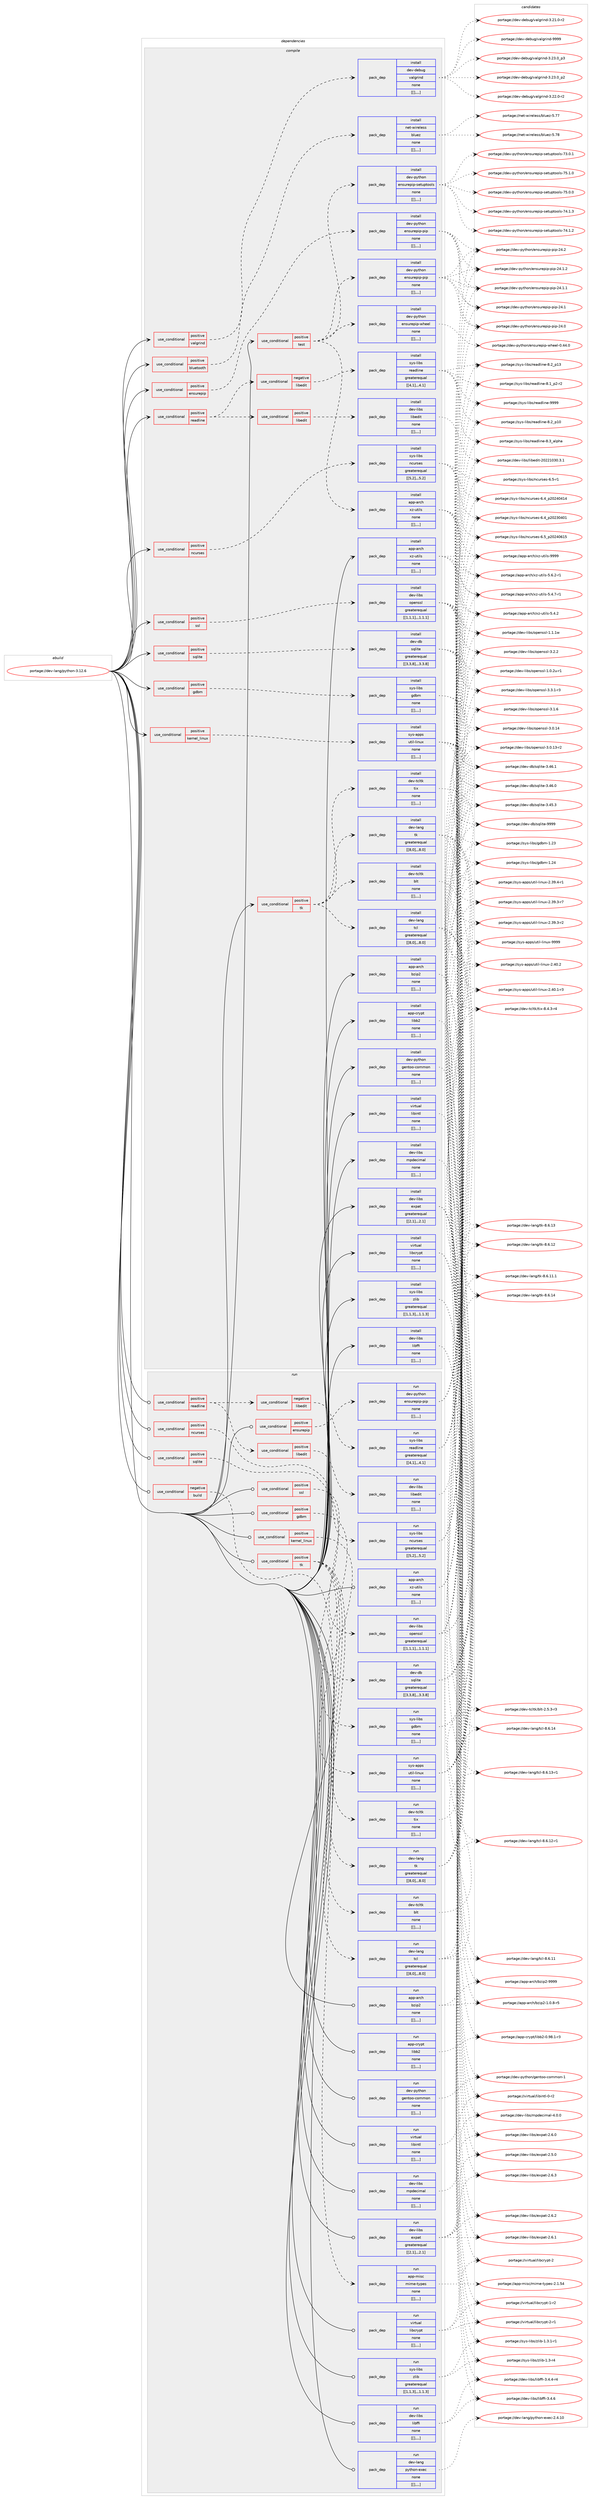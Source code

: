 digraph prolog {

# *************
# Graph options
# *************

newrank=true;
concentrate=true;
compound=true;
graph [rankdir=LR,fontname=Helvetica,fontsize=10,ranksep=1.5];#, ranksep=2.5, nodesep=0.2];
edge  [arrowhead=vee];
node  [fontname=Helvetica,fontsize=10];

# **********
# The ebuild
# **********

subgraph cluster_leftcol {
color=gray;
label=<<i>ebuild</i>>;
id [label="portage://dev-lang/python-3.12.6", color=red, width=4, href="../dev-lang/python-3.12.6.svg"];
}

# ****************
# The dependencies
# ****************

subgraph cluster_midcol {
color=gray;
label=<<i>dependencies</i>>;
subgraph cluster_compile {
fillcolor="#eeeeee";
style=filled;
label=<<i>compile</i>>;
subgraph cond24118 {
dependency101796 [label=<<TABLE BORDER="0" CELLBORDER="1" CELLSPACING="0" CELLPADDING="4"><TR><TD ROWSPAN="3" CELLPADDING="10">use_conditional</TD></TR><TR><TD>positive</TD></TR><TR><TD>bluetooth</TD></TR></TABLE>>, shape=none, color=red];
subgraph pack76599 {
dependency101797 [label=<<TABLE BORDER="0" CELLBORDER="1" CELLSPACING="0" CELLPADDING="4" WIDTH="220"><TR><TD ROWSPAN="6" CELLPADDING="30">pack_dep</TD></TR><TR><TD WIDTH="110">install</TD></TR><TR><TD>net-wireless</TD></TR><TR><TD>bluez</TD></TR><TR><TD>none</TD></TR><TR><TD>[[],,,,]</TD></TR></TABLE>>, shape=none, color=blue];
}
dependency101796:e -> dependency101797:w [weight=20,style="dashed",arrowhead="vee"];
}
id:e -> dependency101796:w [weight=20,style="solid",arrowhead="vee"];
subgraph cond24119 {
dependency101798 [label=<<TABLE BORDER="0" CELLBORDER="1" CELLSPACING="0" CELLPADDING="4"><TR><TD ROWSPAN="3" CELLPADDING="10">use_conditional</TD></TR><TR><TD>positive</TD></TR><TR><TD>ensurepip</TD></TR></TABLE>>, shape=none, color=red];
subgraph pack76600 {
dependency101799 [label=<<TABLE BORDER="0" CELLBORDER="1" CELLSPACING="0" CELLPADDING="4" WIDTH="220"><TR><TD ROWSPAN="6" CELLPADDING="30">pack_dep</TD></TR><TR><TD WIDTH="110">install</TD></TR><TR><TD>dev-python</TD></TR><TR><TD>ensurepip-pip</TD></TR><TR><TD>none</TD></TR><TR><TD>[[],,,,]</TD></TR></TABLE>>, shape=none, color=blue];
}
dependency101798:e -> dependency101799:w [weight=20,style="dashed",arrowhead="vee"];
}
id:e -> dependency101798:w [weight=20,style="solid",arrowhead="vee"];
subgraph cond24120 {
dependency101800 [label=<<TABLE BORDER="0" CELLBORDER="1" CELLSPACING="0" CELLPADDING="4"><TR><TD ROWSPAN="3" CELLPADDING="10">use_conditional</TD></TR><TR><TD>positive</TD></TR><TR><TD>gdbm</TD></TR></TABLE>>, shape=none, color=red];
subgraph pack76601 {
dependency101801 [label=<<TABLE BORDER="0" CELLBORDER="1" CELLSPACING="0" CELLPADDING="4" WIDTH="220"><TR><TD ROWSPAN="6" CELLPADDING="30">pack_dep</TD></TR><TR><TD WIDTH="110">install</TD></TR><TR><TD>sys-libs</TD></TR><TR><TD>gdbm</TD></TR><TR><TD>none</TD></TR><TR><TD>[[],,,,]</TD></TR></TABLE>>, shape=none, color=blue];
}
dependency101800:e -> dependency101801:w [weight=20,style="dashed",arrowhead="vee"];
}
id:e -> dependency101800:w [weight=20,style="solid",arrowhead="vee"];
subgraph cond24121 {
dependency101802 [label=<<TABLE BORDER="0" CELLBORDER="1" CELLSPACING="0" CELLPADDING="4"><TR><TD ROWSPAN="3" CELLPADDING="10">use_conditional</TD></TR><TR><TD>positive</TD></TR><TR><TD>kernel_linux</TD></TR></TABLE>>, shape=none, color=red];
subgraph pack76602 {
dependency101803 [label=<<TABLE BORDER="0" CELLBORDER="1" CELLSPACING="0" CELLPADDING="4" WIDTH="220"><TR><TD ROWSPAN="6" CELLPADDING="30">pack_dep</TD></TR><TR><TD WIDTH="110">install</TD></TR><TR><TD>sys-apps</TD></TR><TR><TD>util-linux</TD></TR><TR><TD>none</TD></TR><TR><TD>[[],,,,]</TD></TR></TABLE>>, shape=none, color=blue];
}
dependency101802:e -> dependency101803:w [weight=20,style="dashed",arrowhead="vee"];
}
id:e -> dependency101802:w [weight=20,style="solid",arrowhead="vee"];
subgraph cond24122 {
dependency101804 [label=<<TABLE BORDER="0" CELLBORDER="1" CELLSPACING="0" CELLPADDING="4"><TR><TD ROWSPAN="3" CELLPADDING="10">use_conditional</TD></TR><TR><TD>positive</TD></TR><TR><TD>ncurses</TD></TR></TABLE>>, shape=none, color=red];
subgraph pack76603 {
dependency101805 [label=<<TABLE BORDER="0" CELLBORDER="1" CELLSPACING="0" CELLPADDING="4" WIDTH="220"><TR><TD ROWSPAN="6" CELLPADDING="30">pack_dep</TD></TR><TR><TD WIDTH="110">install</TD></TR><TR><TD>sys-libs</TD></TR><TR><TD>ncurses</TD></TR><TR><TD>greaterequal</TD></TR><TR><TD>[[5,2],,,5.2]</TD></TR></TABLE>>, shape=none, color=blue];
}
dependency101804:e -> dependency101805:w [weight=20,style="dashed",arrowhead="vee"];
}
id:e -> dependency101804:w [weight=20,style="solid",arrowhead="vee"];
subgraph cond24123 {
dependency101806 [label=<<TABLE BORDER="0" CELLBORDER="1" CELLSPACING="0" CELLPADDING="4"><TR><TD ROWSPAN="3" CELLPADDING="10">use_conditional</TD></TR><TR><TD>positive</TD></TR><TR><TD>readline</TD></TR></TABLE>>, shape=none, color=red];
subgraph cond24124 {
dependency101807 [label=<<TABLE BORDER="0" CELLBORDER="1" CELLSPACING="0" CELLPADDING="4"><TR><TD ROWSPAN="3" CELLPADDING="10">use_conditional</TD></TR><TR><TD>negative</TD></TR><TR><TD>libedit</TD></TR></TABLE>>, shape=none, color=red];
subgraph pack76604 {
dependency101808 [label=<<TABLE BORDER="0" CELLBORDER="1" CELLSPACING="0" CELLPADDING="4" WIDTH="220"><TR><TD ROWSPAN="6" CELLPADDING="30">pack_dep</TD></TR><TR><TD WIDTH="110">install</TD></TR><TR><TD>sys-libs</TD></TR><TR><TD>readline</TD></TR><TR><TD>greaterequal</TD></TR><TR><TD>[[4,1],,,4.1]</TD></TR></TABLE>>, shape=none, color=blue];
}
dependency101807:e -> dependency101808:w [weight=20,style="dashed",arrowhead="vee"];
}
dependency101806:e -> dependency101807:w [weight=20,style="dashed",arrowhead="vee"];
subgraph cond24125 {
dependency101809 [label=<<TABLE BORDER="0" CELLBORDER="1" CELLSPACING="0" CELLPADDING="4"><TR><TD ROWSPAN="3" CELLPADDING="10">use_conditional</TD></TR><TR><TD>positive</TD></TR><TR><TD>libedit</TD></TR></TABLE>>, shape=none, color=red];
subgraph pack76605 {
dependency101810 [label=<<TABLE BORDER="0" CELLBORDER="1" CELLSPACING="0" CELLPADDING="4" WIDTH="220"><TR><TD ROWSPAN="6" CELLPADDING="30">pack_dep</TD></TR><TR><TD WIDTH="110">install</TD></TR><TR><TD>dev-libs</TD></TR><TR><TD>libedit</TD></TR><TR><TD>none</TD></TR><TR><TD>[[],,,,]</TD></TR></TABLE>>, shape=none, color=blue];
}
dependency101809:e -> dependency101810:w [weight=20,style="dashed",arrowhead="vee"];
}
dependency101806:e -> dependency101809:w [weight=20,style="dashed",arrowhead="vee"];
}
id:e -> dependency101806:w [weight=20,style="solid",arrowhead="vee"];
subgraph cond24126 {
dependency101811 [label=<<TABLE BORDER="0" CELLBORDER="1" CELLSPACING="0" CELLPADDING="4"><TR><TD ROWSPAN="3" CELLPADDING="10">use_conditional</TD></TR><TR><TD>positive</TD></TR><TR><TD>sqlite</TD></TR></TABLE>>, shape=none, color=red];
subgraph pack76606 {
dependency101812 [label=<<TABLE BORDER="0" CELLBORDER="1" CELLSPACING="0" CELLPADDING="4" WIDTH="220"><TR><TD ROWSPAN="6" CELLPADDING="30">pack_dep</TD></TR><TR><TD WIDTH="110">install</TD></TR><TR><TD>dev-db</TD></TR><TR><TD>sqlite</TD></TR><TR><TD>greaterequal</TD></TR><TR><TD>[[3,3,8],,,3.3.8]</TD></TR></TABLE>>, shape=none, color=blue];
}
dependency101811:e -> dependency101812:w [weight=20,style="dashed",arrowhead="vee"];
}
id:e -> dependency101811:w [weight=20,style="solid",arrowhead="vee"];
subgraph cond24127 {
dependency101813 [label=<<TABLE BORDER="0" CELLBORDER="1" CELLSPACING="0" CELLPADDING="4"><TR><TD ROWSPAN="3" CELLPADDING="10">use_conditional</TD></TR><TR><TD>positive</TD></TR><TR><TD>ssl</TD></TR></TABLE>>, shape=none, color=red];
subgraph pack76607 {
dependency101814 [label=<<TABLE BORDER="0" CELLBORDER="1" CELLSPACING="0" CELLPADDING="4" WIDTH="220"><TR><TD ROWSPAN="6" CELLPADDING="30">pack_dep</TD></TR><TR><TD WIDTH="110">install</TD></TR><TR><TD>dev-libs</TD></TR><TR><TD>openssl</TD></TR><TR><TD>greaterequal</TD></TR><TR><TD>[[1,1,1],,,1.1.1]</TD></TR></TABLE>>, shape=none, color=blue];
}
dependency101813:e -> dependency101814:w [weight=20,style="dashed",arrowhead="vee"];
}
id:e -> dependency101813:w [weight=20,style="solid",arrowhead="vee"];
subgraph cond24128 {
dependency101815 [label=<<TABLE BORDER="0" CELLBORDER="1" CELLSPACING="0" CELLPADDING="4"><TR><TD ROWSPAN="3" CELLPADDING="10">use_conditional</TD></TR><TR><TD>positive</TD></TR><TR><TD>test</TD></TR></TABLE>>, shape=none, color=red];
subgraph pack76608 {
dependency101816 [label=<<TABLE BORDER="0" CELLBORDER="1" CELLSPACING="0" CELLPADDING="4" WIDTH="220"><TR><TD ROWSPAN="6" CELLPADDING="30">pack_dep</TD></TR><TR><TD WIDTH="110">install</TD></TR><TR><TD>app-arch</TD></TR><TR><TD>xz-utils</TD></TR><TR><TD>none</TD></TR><TR><TD>[[],,,,]</TD></TR></TABLE>>, shape=none, color=blue];
}
dependency101815:e -> dependency101816:w [weight=20,style="dashed",arrowhead="vee"];
subgraph pack76609 {
dependency101817 [label=<<TABLE BORDER="0" CELLBORDER="1" CELLSPACING="0" CELLPADDING="4" WIDTH="220"><TR><TD ROWSPAN="6" CELLPADDING="30">pack_dep</TD></TR><TR><TD WIDTH="110">install</TD></TR><TR><TD>dev-python</TD></TR><TR><TD>ensurepip-pip</TD></TR><TR><TD>none</TD></TR><TR><TD>[[],,,,]</TD></TR></TABLE>>, shape=none, color=blue];
}
dependency101815:e -> dependency101817:w [weight=20,style="dashed",arrowhead="vee"];
subgraph pack76610 {
dependency101818 [label=<<TABLE BORDER="0" CELLBORDER="1" CELLSPACING="0" CELLPADDING="4" WIDTH="220"><TR><TD ROWSPAN="6" CELLPADDING="30">pack_dep</TD></TR><TR><TD WIDTH="110">install</TD></TR><TR><TD>dev-python</TD></TR><TR><TD>ensurepip-setuptools</TD></TR><TR><TD>none</TD></TR><TR><TD>[[],,,,]</TD></TR></TABLE>>, shape=none, color=blue];
}
dependency101815:e -> dependency101818:w [weight=20,style="dashed",arrowhead="vee"];
subgraph pack76611 {
dependency101819 [label=<<TABLE BORDER="0" CELLBORDER="1" CELLSPACING="0" CELLPADDING="4" WIDTH="220"><TR><TD ROWSPAN="6" CELLPADDING="30">pack_dep</TD></TR><TR><TD WIDTH="110">install</TD></TR><TR><TD>dev-python</TD></TR><TR><TD>ensurepip-wheel</TD></TR><TR><TD>none</TD></TR><TR><TD>[[],,,,]</TD></TR></TABLE>>, shape=none, color=blue];
}
dependency101815:e -> dependency101819:w [weight=20,style="dashed",arrowhead="vee"];
}
id:e -> dependency101815:w [weight=20,style="solid",arrowhead="vee"];
subgraph cond24129 {
dependency101820 [label=<<TABLE BORDER="0" CELLBORDER="1" CELLSPACING="0" CELLPADDING="4"><TR><TD ROWSPAN="3" CELLPADDING="10">use_conditional</TD></TR><TR><TD>positive</TD></TR><TR><TD>tk</TD></TR></TABLE>>, shape=none, color=red];
subgraph pack76612 {
dependency101821 [label=<<TABLE BORDER="0" CELLBORDER="1" CELLSPACING="0" CELLPADDING="4" WIDTH="220"><TR><TD ROWSPAN="6" CELLPADDING="30">pack_dep</TD></TR><TR><TD WIDTH="110">install</TD></TR><TR><TD>dev-lang</TD></TR><TR><TD>tcl</TD></TR><TR><TD>greaterequal</TD></TR><TR><TD>[[8,0],,,8.0]</TD></TR></TABLE>>, shape=none, color=blue];
}
dependency101820:e -> dependency101821:w [weight=20,style="dashed",arrowhead="vee"];
subgraph pack76613 {
dependency101822 [label=<<TABLE BORDER="0" CELLBORDER="1" CELLSPACING="0" CELLPADDING="4" WIDTH="220"><TR><TD ROWSPAN="6" CELLPADDING="30">pack_dep</TD></TR><TR><TD WIDTH="110">install</TD></TR><TR><TD>dev-lang</TD></TR><TR><TD>tk</TD></TR><TR><TD>greaterequal</TD></TR><TR><TD>[[8,0],,,8.0]</TD></TR></TABLE>>, shape=none, color=blue];
}
dependency101820:e -> dependency101822:w [weight=20,style="dashed",arrowhead="vee"];
subgraph pack76614 {
dependency101823 [label=<<TABLE BORDER="0" CELLBORDER="1" CELLSPACING="0" CELLPADDING="4" WIDTH="220"><TR><TD ROWSPAN="6" CELLPADDING="30">pack_dep</TD></TR><TR><TD WIDTH="110">install</TD></TR><TR><TD>dev-tcltk</TD></TR><TR><TD>blt</TD></TR><TR><TD>none</TD></TR><TR><TD>[[],,,,]</TD></TR></TABLE>>, shape=none, color=blue];
}
dependency101820:e -> dependency101823:w [weight=20,style="dashed",arrowhead="vee"];
subgraph pack76615 {
dependency101824 [label=<<TABLE BORDER="0" CELLBORDER="1" CELLSPACING="0" CELLPADDING="4" WIDTH="220"><TR><TD ROWSPAN="6" CELLPADDING="30">pack_dep</TD></TR><TR><TD WIDTH="110">install</TD></TR><TR><TD>dev-tcltk</TD></TR><TR><TD>tix</TD></TR><TR><TD>none</TD></TR><TR><TD>[[],,,,]</TD></TR></TABLE>>, shape=none, color=blue];
}
dependency101820:e -> dependency101824:w [weight=20,style="dashed",arrowhead="vee"];
}
id:e -> dependency101820:w [weight=20,style="solid",arrowhead="vee"];
subgraph cond24130 {
dependency101825 [label=<<TABLE BORDER="0" CELLBORDER="1" CELLSPACING="0" CELLPADDING="4"><TR><TD ROWSPAN="3" CELLPADDING="10">use_conditional</TD></TR><TR><TD>positive</TD></TR><TR><TD>valgrind</TD></TR></TABLE>>, shape=none, color=red];
subgraph pack76616 {
dependency101826 [label=<<TABLE BORDER="0" CELLBORDER="1" CELLSPACING="0" CELLPADDING="4" WIDTH="220"><TR><TD ROWSPAN="6" CELLPADDING="30">pack_dep</TD></TR><TR><TD WIDTH="110">install</TD></TR><TR><TD>dev-debug</TD></TR><TR><TD>valgrind</TD></TR><TR><TD>none</TD></TR><TR><TD>[[],,,,]</TD></TR></TABLE>>, shape=none, color=blue];
}
dependency101825:e -> dependency101826:w [weight=20,style="dashed",arrowhead="vee"];
}
id:e -> dependency101825:w [weight=20,style="solid",arrowhead="vee"];
subgraph pack76617 {
dependency101827 [label=<<TABLE BORDER="0" CELLBORDER="1" CELLSPACING="0" CELLPADDING="4" WIDTH="220"><TR><TD ROWSPAN="6" CELLPADDING="30">pack_dep</TD></TR><TR><TD WIDTH="110">install</TD></TR><TR><TD>app-arch</TD></TR><TR><TD>bzip2</TD></TR><TR><TD>none</TD></TR><TR><TD>[[],,,,]</TD></TR></TABLE>>, shape=none, color=blue];
}
id:e -> dependency101827:w [weight=20,style="solid",arrowhead="vee"];
subgraph pack76618 {
dependency101828 [label=<<TABLE BORDER="0" CELLBORDER="1" CELLSPACING="0" CELLPADDING="4" WIDTH="220"><TR><TD ROWSPAN="6" CELLPADDING="30">pack_dep</TD></TR><TR><TD WIDTH="110">install</TD></TR><TR><TD>app-arch</TD></TR><TR><TD>xz-utils</TD></TR><TR><TD>none</TD></TR><TR><TD>[[],,,,]</TD></TR></TABLE>>, shape=none, color=blue];
}
id:e -> dependency101828:w [weight=20,style="solid",arrowhead="vee"];
subgraph pack76619 {
dependency101829 [label=<<TABLE BORDER="0" CELLBORDER="1" CELLSPACING="0" CELLPADDING="4" WIDTH="220"><TR><TD ROWSPAN="6" CELLPADDING="30">pack_dep</TD></TR><TR><TD WIDTH="110">install</TD></TR><TR><TD>app-crypt</TD></TR><TR><TD>libb2</TD></TR><TR><TD>none</TD></TR><TR><TD>[[],,,,]</TD></TR></TABLE>>, shape=none, color=blue];
}
id:e -> dependency101829:w [weight=20,style="solid",arrowhead="vee"];
subgraph pack76620 {
dependency101830 [label=<<TABLE BORDER="0" CELLBORDER="1" CELLSPACING="0" CELLPADDING="4" WIDTH="220"><TR><TD ROWSPAN="6" CELLPADDING="30">pack_dep</TD></TR><TR><TD WIDTH="110">install</TD></TR><TR><TD>dev-libs</TD></TR><TR><TD>expat</TD></TR><TR><TD>greaterequal</TD></TR><TR><TD>[[2,1],,,2.1]</TD></TR></TABLE>>, shape=none, color=blue];
}
id:e -> dependency101830:w [weight=20,style="solid",arrowhead="vee"];
subgraph pack76621 {
dependency101831 [label=<<TABLE BORDER="0" CELLBORDER="1" CELLSPACING="0" CELLPADDING="4" WIDTH="220"><TR><TD ROWSPAN="6" CELLPADDING="30">pack_dep</TD></TR><TR><TD WIDTH="110">install</TD></TR><TR><TD>dev-libs</TD></TR><TR><TD>libffi</TD></TR><TR><TD>none</TD></TR><TR><TD>[[],,,,]</TD></TR></TABLE>>, shape=none, color=blue];
}
id:e -> dependency101831:w [weight=20,style="solid",arrowhead="vee"];
subgraph pack76622 {
dependency101832 [label=<<TABLE BORDER="0" CELLBORDER="1" CELLSPACING="0" CELLPADDING="4" WIDTH="220"><TR><TD ROWSPAN="6" CELLPADDING="30">pack_dep</TD></TR><TR><TD WIDTH="110">install</TD></TR><TR><TD>dev-libs</TD></TR><TR><TD>mpdecimal</TD></TR><TR><TD>none</TD></TR><TR><TD>[[],,,,]</TD></TR></TABLE>>, shape=none, color=blue];
}
id:e -> dependency101832:w [weight=20,style="solid",arrowhead="vee"];
subgraph pack76623 {
dependency101833 [label=<<TABLE BORDER="0" CELLBORDER="1" CELLSPACING="0" CELLPADDING="4" WIDTH="220"><TR><TD ROWSPAN="6" CELLPADDING="30">pack_dep</TD></TR><TR><TD WIDTH="110">install</TD></TR><TR><TD>dev-python</TD></TR><TR><TD>gentoo-common</TD></TR><TR><TD>none</TD></TR><TR><TD>[[],,,,]</TD></TR></TABLE>>, shape=none, color=blue];
}
id:e -> dependency101833:w [weight=20,style="solid",arrowhead="vee"];
subgraph pack76624 {
dependency101834 [label=<<TABLE BORDER="0" CELLBORDER="1" CELLSPACING="0" CELLPADDING="4" WIDTH="220"><TR><TD ROWSPAN="6" CELLPADDING="30">pack_dep</TD></TR><TR><TD WIDTH="110">install</TD></TR><TR><TD>sys-libs</TD></TR><TR><TD>zlib</TD></TR><TR><TD>greaterequal</TD></TR><TR><TD>[[1,1,3],,,1.1.3]</TD></TR></TABLE>>, shape=none, color=blue];
}
id:e -> dependency101834:w [weight=20,style="solid",arrowhead="vee"];
subgraph pack76625 {
dependency101835 [label=<<TABLE BORDER="0" CELLBORDER="1" CELLSPACING="0" CELLPADDING="4" WIDTH="220"><TR><TD ROWSPAN="6" CELLPADDING="30">pack_dep</TD></TR><TR><TD WIDTH="110">install</TD></TR><TR><TD>virtual</TD></TR><TR><TD>libcrypt</TD></TR><TR><TD>none</TD></TR><TR><TD>[[],,,,]</TD></TR></TABLE>>, shape=none, color=blue];
}
id:e -> dependency101835:w [weight=20,style="solid",arrowhead="vee"];
subgraph pack76626 {
dependency101836 [label=<<TABLE BORDER="0" CELLBORDER="1" CELLSPACING="0" CELLPADDING="4" WIDTH="220"><TR><TD ROWSPAN="6" CELLPADDING="30">pack_dep</TD></TR><TR><TD WIDTH="110">install</TD></TR><TR><TD>virtual</TD></TR><TR><TD>libintl</TD></TR><TR><TD>none</TD></TR><TR><TD>[[],,,,]</TD></TR></TABLE>>, shape=none, color=blue];
}
id:e -> dependency101836:w [weight=20,style="solid",arrowhead="vee"];
}
subgraph cluster_compileandrun {
fillcolor="#eeeeee";
style=filled;
label=<<i>compile and run</i>>;
}
subgraph cluster_run {
fillcolor="#eeeeee";
style=filled;
label=<<i>run</i>>;
subgraph cond24131 {
dependency101837 [label=<<TABLE BORDER="0" CELLBORDER="1" CELLSPACING="0" CELLPADDING="4"><TR><TD ROWSPAN="3" CELLPADDING="10">use_conditional</TD></TR><TR><TD>negative</TD></TR><TR><TD>build</TD></TR></TABLE>>, shape=none, color=red];
subgraph pack76627 {
dependency101838 [label=<<TABLE BORDER="0" CELLBORDER="1" CELLSPACING="0" CELLPADDING="4" WIDTH="220"><TR><TD ROWSPAN="6" CELLPADDING="30">pack_dep</TD></TR><TR><TD WIDTH="110">run</TD></TR><TR><TD>app-misc</TD></TR><TR><TD>mime-types</TD></TR><TR><TD>none</TD></TR><TR><TD>[[],,,,]</TD></TR></TABLE>>, shape=none, color=blue];
}
dependency101837:e -> dependency101838:w [weight=20,style="dashed",arrowhead="vee"];
}
id:e -> dependency101837:w [weight=20,style="solid",arrowhead="odot"];
subgraph cond24132 {
dependency101839 [label=<<TABLE BORDER="0" CELLBORDER="1" CELLSPACING="0" CELLPADDING="4"><TR><TD ROWSPAN="3" CELLPADDING="10">use_conditional</TD></TR><TR><TD>positive</TD></TR><TR><TD>ensurepip</TD></TR></TABLE>>, shape=none, color=red];
subgraph pack76628 {
dependency101840 [label=<<TABLE BORDER="0" CELLBORDER="1" CELLSPACING="0" CELLPADDING="4" WIDTH="220"><TR><TD ROWSPAN="6" CELLPADDING="30">pack_dep</TD></TR><TR><TD WIDTH="110">run</TD></TR><TR><TD>dev-python</TD></TR><TR><TD>ensurepip-pip</TD></TR><TR><TD>none</TD></TR><TR><TD>[[],,,,]</TD></TR></TABLE>>, shape=none, color=blue];
}
dependency101839:e -> dependency101840:w [weight=20,style="dashed",arrowhead="vee"];
}
id:e -> dependency101839:w [weight=20,style="solid",arrowhead="odot"];
subgraph cond24133 {
dependency101841 [label=<<TABLE BORDER="0" CELLBORDER="1" CELLSPACING="0" CELLPADDING="4"><TR><TD ROWSPAN="3" CELLPADDING="10">use_conditional</TD></TR><TR><TD>positive</TD></TR><TR><TD>gdbm</TD></TR></TABLE>>, shape=none, color=red];
subgraph pack76629 {
dependency101842 [label=<<TABLE BORDER="0" CELLBORDER="1" CELLSPACING="0" CELLPADDING="4" WIDTH="220"><TR><TD ROWSPAN="6" CELLPADDING="30">pack_dep</TD></TR><TR><TD WIDTH="110">run</TD></TR><TR><TD>sys-libs</TD></TR><TR><TD>gdbm</TD></TR><TR><TD>none</TD></TR><TR><TD>[[],,,,]</TD></TR></TABLE>>, shape=none, color=blue];
}
dependency101841:e -> dependency101842:w [weight=20,style="dashed",arrowhead="vee"];
}
id:e -> dependency101841:w [weight=20,style="solid",arrowhead="odot"];
subgraph cond24134 {
dependency101843 [label=<<TABLE BORDER="0" CELLBORDER="1" CELLSPACING="0" CELLPADDING="4"><TR><TD ROWSPAN="3" CELLPADDING="10">use_conditional</TD></TR><TR><TD>positive</TD></TR><TR><TD>kernel_linux</TD></TR></TABLE>>, shape=none, color=red];
subgraph pack76630 {
dependency101844 [label=<<TABLE BORDER="0" CELLBORDER="1" CELLSPACING="0" CELLPADDING="4" WIDTH="220"><TR><TD ROWSPAN="6" CELLPADDING="30">pack_dep</TD></TR><TR><TD WIDTH="110">run</TD></TR><TR><TD>sys-apps</TD></TR><TR><TD>util-linux</TD></TR><TR><TD>none</TD></TR><TR><TD>[[],,,,]</TD></TR></TABLE>>, shape=none, color=blue];
}
dependency101843:e -> dependency101844:w [weight=20,style="dashed",arrowhead="vee"];
}
id:e -> dependency101843:w [weight=20,style="solid",arrowhead="odot"];
subgraph cond24135 {
dependency101845 [label=<<TABLE BORDER="0" CELLBORDER="1" CELLSPACING="0" CELLPADDING="4"><TR><TD ROWSPAN="3" CELLPADDING="10">use_conditional</TD></TR><TR><TD>positive</TD></TR><TR><TD>ncurses</TD></TR></TABLE>>, shape=none, color=red];
subgraph pack76631 {
dependency101846 [label=<<TABLE BORDER="0" CELLBORDER="1" CELLSPACING="0" CELLPADDING="4" WIDTH="220"><TR><TD ROWSPAN="6" CELLPADDING="30">pack_dep</TD></TR><TR><TD WIDTH="110">run</TD></TR><TR><TD>sys-libs</TD></TR><TR><TD>ncurses</TD></TR><TR><TD>greaterequal</TD></TR><TR><TD>[[5,2],,,5.2]</TD></TR></TABLE>>, shape=none, color=blue];
}
dependency101845:e -> dependency101846:w [weight=20,style="dashed",arrowhead="vee"];
}
id:e -> dependency101845:w [weight=20,style="solid",arrowhead="odot"];
subgraph cond24136 {
dependency101847 [label=<<TABLE BORDER="0" CELLBORDER="1" CELLSPACING="0" CELLPADDING="4"><TR><TD ROWSPAN="3" CELLPADDING="10">use_conditional</TD></TR><TR><TD>positive</TD></TR><TR><TD>readline</TD></TR></TABLE>>, shape=none, color=red];
subgraph cond24137 {
dependency101848 [label=<<TABLE BORDER="0" CELLBORDER="1" CELLSPACING="0" CELLPADDING="4"><TR><TD ROWSPAN="3" CELLPADDING="10">use_conditional</TD></TR><TR><TD>negative</TD></TR><TR><TD>libedit</TD></TR></TABLE>>, shape=none, color=red];
subgraph pack76632 {
dependency101849 [label=<<TABLE BORDER="0" CELLBORDER="1" CELLSPACING="0" CELLPADDING="4" WIDTH="220"><TR><TD ROWSPAN="6" CELLPADDING="30">pack_dep</TD></TR><TR><TD WIDTH="110">run</TD></TR><TR><TD>sys-libs</TD></TR><TR><TD>readline</TD></TR><TR><TD>greaterequal</TD></TR><TR><TD>[[4,1],,,4.1]</TD></TR></TABLE>>, shape=none, color=blue];
}
dependency101848:e -> dependency101849:w [weight=20,style="dashed",arrowhead="vee"];
}
dependency101847:e -> dependency101848:w [weight=20,style="dashed",arrowhead="vee"];
subgraph cond24138 {
dependency101850 [label=<<TABLE BORDER="0" CELLBORDER="1" CELLSPACING="0" CELLPADDING="4"><TR><TD ROWSPAN="3" CELLPADDING="10">use_conditional</TD></TR><TR><TD>positive</TD></TR><TR><TD>libedit</TD></TR></TABLE>>, shape=none, color=red];
subgraph pack76633 {
dependency101851 [label=<<TABLE BORDER="0" CELLBORDER="1" CELLSPACING="0" CELLPADDING="4" WIDTH="220"><TR><TD ROWSPAN="6" CELLPADDING="30">pack_dep</TD></TR><TR><TD WIDTH="110">run</TD></TR><TR><TD>dev-libs</TD></TR><TR><TD>libedit</TD></TR><TR><TD>none</TD></TR><TR><TD>[[],,,,]</TD></TR></TABLE>>, shape=none, color=blue];
}
dependency101850:e -> dependency101851:w [weight=20,style="dashed",arrowhead="vee"];
}
dependency101847:e -> dependency101850:w [weight=20,style="dashed",arrowhead="vee"];
}
id:e -> dependency101847:w [weight=20,style="solid",arrowhead="odot"];
subgraph cond24139 {
dependency101852 [label=<<TABLE BORDER="0" CELLBORDER="1" CELLSPACING="0" CELLPADDING="4"><TR><TD ROWSPAN="3" CELLPADDING="10">use_conditional</TD></TR><TR><TD>positive</TD></TR><TR><TD>sqlite</TD></TR></TABLE>>, shape=none, color=red];
subgraph pack76634 {
dependency101853 [label=<<TABLE BORDER="0" CELLBORDER="1" CELLSPACING="0" CELLPADDING="4" WIDTH="220"><TR><TD ROWSPAN="6" CELLPADDING="30">pack_dep</TD></TR><TR><TD WIDTH="110">run</TD></TR><TR><TD>dev-db</TD></TR><TR><TD>sqlite</TD></TR><TR><TD>greaterequal</TD></TR><TR><TD>[[3,3,8],,,3.3.8]</TD></TR></TABLE>>, shape=none, color=blue];
}
dependency101852:e -> dependency101853:w [weight=20,style="dashed",arrowhead="vee"];
}
id:e -> dependency101852:w [weight=20,style="solid",arrowhead="odot"];
subgraph cond24140 {
dependency101854 [label=<<TABLE BORDER="0" CELLBORDER="1" CELLSPACING="0" CELLPADDING="4"><TR><TD ROWSPAN="3" CELLPADDING="10">use_conditional</TD></TR><TR><TD>positive</TD></TR><TR><TD>ssl</TD></TR></TABLE>>, shape=none, color=red];
subgraph pack76635 {
dependency101855 [label=<<TABLE BORDER="0" CELLBORDER="1" CELLSPACING="0" CELLPADDING="4" WIDTH="220"><TR><TD ROWSPAN="6" CELLPADDING="30">pack_dep</TD></TR><TR><TD WIDTH="110">run</TD></TR><TR><TD>dev-libs</TD></TR><TR><TD>openssl</TD></TR><TR><TD>greaterequal</TD></TR><TR><TD>[[1,1,1],,,1.1.1]</TD></TR></TABLE>>, shape=none, color=blue];
}
dependency101854:e -> dependency101855:w [weight=20,style="dashed",arrowhead="vee"];
}
id:e -> dependency101854:w [weight=20,style="solid",arrowhead="odot"];
subgraph cond24141 {
dependency101856 [label=<<TABLE BORDER="0" CELLBORDER="1" CELLSPACING="0" CELLPADDING="4"><TR><TD ROWSPAN="3" CELLPADDING="10">use_conditional</TD></TR><TR><TD>positive</TD></TR><TR><TD>tk</TD></TR></TABLE>>, shape=none, color=red];
subgraph pack76636 {
dependency101857 [label=<<TABLE BORDER="0" CELLBORDER="1" CELLSPACING="0" CELLPADDING="4" WIDTH="220"><TR><TD ROWSPAN="6" CELLPADDING="30">pack_dep</TD></TR><TR><TD WIDTH="110">run</TD></TR><TR><TD>dev-lang</TD></TR><TR><TD>tcl</TD></TR><TR><TD>greaterequal</TD></TR><TR><TD>[[8,0],,,8.0]</TD></TR></TABLE>>, shape=none, color=blue];
}
dependency101856:e -> dependency101857:w [weight=20,style="dashed",arrowhead="vee"];
subgraph pack76637 {
dependency101858 [label=<<TABLE BORDER="0" CELLBORDER="1" CELLSPACING="0" CELLPADDING="4" WIDTH="220"><TR><TD ROWSPAN="6" CELLPADDING="30">pack_dep</TD></TR><TR><TD WIDTH="110">run</TD></TR><TR><TD>dev-lang</TD></TR><TR><TD>tk</TD></TR><TR><TD>greaterequal</TD></TR><TR><TD>[[8,0],,,8.0]</TD></TR></TABLE>>, shape=none, color=blue];
}
dependency101856:e -> dependency101858:w [weight=20,style="dashed",arrowhead="vee"];
subgraph pack76638 {
dependency101859 [label=<<TABLE BORDER="0" CELLBORDER="1" CELLSPACING="0" CELLPADDING="4" WIDTH="220"><TR><TD ROWSPAN="6" CELLPADDING="30">pack_dep</TD></TR><TR><TD WIDTH="110">run</TD></TR><TR><TD>dev-tcltk</TD></TR><TR><TD>blt</TD></TR><TR><TD>none</TD></TR><TR><TD>[[],,,,]</TD></TR></TABLE>>, shape=none, color=blue];
}
dependency101856:e -> dependency101859:w [weight=20,style="dashed",arrowhead="vee"];
subgraph pack76639 {
dependency101860 [label=<<TABLE BORDER="0" CELLBORDER="1" CELLSPACING="0" CELLPADDING="4" WIDTH="220"><TR><TD ROWSPAN="6" CELLPADDING="30">pack_dep</TD></TR><TR><TD WIDTH="110">run</TD></TR><TR><TD>dev-tcltk</TD></TR><TR><TD>tix</TD></TR><TR><TD>none</TD></TR><TR><TD>[[],,,,]</TD></TR></TABLE>>, shape=none, color=blue];
}
dependency101856:e -> dependency101860:w [weight=20,style="dashed",arrowhead="vee"];
}
id:e -> dependency101856:w [weight=20,style="solid",arrowhead="odot"];
subgraph pack76640 {
dependency101861 [label=<<TABLE BORDER="0" CELLBORDER="1" CELLSPACING="0" CELLPADDING="4" WIDTH="220"><TR><TD ROWSPAN="6" CELLPADDING="30">pack_dep</TD></TR><TR><TD WIDTH="110">run</TD></TR><TR><TD>app-arch</TD></TR><TR><TD>bzip2</TD></TR><TR><TD>none</TD></TR><TR><TD>[[],,,,]</TD></TR></TABLE>>, shape=none, color=blue];
}
id:e -> dependency101861:w [weight=20,style="solid",arrowhead="odot"];
subgraph pack76641 {
dependency101862 [label=<<TABLE BORDER="0" CELLBORDER="1" CELLSPACING="0" CELLPADDING="4" WIDTH="220"><TR><TD ROWSPAN="6" CELLPADDING="30">pack_dep</TD></TR><TR><TD WIDTH="110">run</TD></TR><TR><TD>app-arch</TD></TR><TR><TD>xz-utils</TD></TR><TR><TD>none</TD></TR><TR><TD>[[],,,,]</TD></TR></TABLE>>, shape=none, color=blue];
}
id:e -> dependency101862:w [weight=20,style="solid",arrowhead="odot"];
subgraph pack76642 {
dependency101863 [label=<<TABLE BORDER="0" CELLBORDER="1" CELLSPACING="0" CELLPADDING="4" WIDTH="220"><TR><TD ROWSPAN="6" CELLPADDING="30">pack_dep</TD></TR><TR><TD WIDTH="110">run</TD></TR><TR><TD>app-crypt</TD></TR><TR><TD>libb2</TD></TR><TR><TD>none</TD></TR><TR><TD>[[],,,,]</TD></TR></TABLE>>, shape=none, color=blue];
}
id:e -> dependency101863:w [weight=20,style="solid",arrowhead="odot"];
subgraph pack76643 {
dependency101864 [label=<<TABLE BORDER="0" CELLBORDER="1" CELLSPACING="0" CELLPADDING="4" WIDTH="220"><TR><TD ROWSPAN="6" CELLPADDING="30">pack_dep</TD></TR><TR><TD WIDTH="110">run</TD></TR><TR><TD>dev-lang</TD></TR><TR><TD>python-exec</TD></TR><TR><TD>none</TD></TR><TR><TD>[[],,,,]</TD></TR></TABLE>>, shape=none, color=blue];
}
id:e -> dependency101864:w [weight=20,style="solid",arrowhead="odot"];
subgraph pack76644 {
dependency101865 [label=<<TABLE BORDER="0" CELLBORDER="1" CELLSPACING="0" CELLPADDING="4" WIDTH="220"><TR><TD ROWSPAN="6" CELLPADDING="30">pack_dep</TD></TR><TR><TD WIDTH="110">run</TD></TR><TR><TD>dev-libs</TD></TR><TR><TD>expat</TD></TR><TR><TD>greaterequal</TD></TR><TR><TD>[[2,1],,,2.1]</TD></TR></TABLE>>, shape=none, color=blue];
}
id:e -> dependency101865:w [weight=20,style="solid",arrowhead="odot"];
subgraph pack76645 {
dependency101866 [label=<<TABLE BORDER="0" CELLBORDER="1" CELLSPACING="0" CELLPADDING="4" WIDTH="220"><TR><TD ROWSPAN="6" CELLPADDING="30">pack_dep</TD></TR><TR><TD WIDTH="110">run</TD></TR><TR><TD>dev-libs</TD></TR><TR><TD>libffi</TD></TR><TR><TD>none</TD></TR><TR><TD>[[],,,,]</TD></TR></TABLE>>, shape=none, color=blue];
}
id:e -> dependency101866:w [weight=20,style="solid",arrowhead="odot"];
subgraph pack76646 {
dependency101867 [label=<<TABLE BORDER="0" CELLBORDER="1" CELLSPACING="0" CELLPADDING="4" WIDTH="220"><TR><TD ROWSPAN="6" CELLPADDING="30">pack_dep</TD></TR><TR><TD WIDTH="110">run</TD></TR><TR><TD>dev-libs</TD></TR><TR><TD>mpdecimal</TD></TR><TR><TD>none</TD></TR><TR><TD>[[],,,,]</TD></TR></TABLE>>, shape=none, color=blue];
}
id:e -> dependency101867:w [weight=20,style="solid",arrowhead="odot"];
subgraph pack76647 {
dependency101868 [label=<<TABLE BORDER="0" CELLBORDER="1" CELLSPACING="0" CELLPADDING="4" WIDTH="220"><TR><TD ROWSPAN="6" CELLPADDING="30">pack_dep</TD></TR><TR><TD WIDTH="110">run</TD></TR><TR><TD>dev-python</TD></TR><TR><TD>gentoo-common</TD></TR><TR><TD>none</TD></TR><TR><TD>[[],,,,]</TD></TR></TABLE>>, shape=none, color=blue];
}
id:e -> dependency101868:w [weight=20,style="solid",arrowhead="odot"];
subgraph pack76648 {
dependency101869 [label=<<TABLE BORDER="0" CELLBORDER="1" CELLSPACING="0" CELLPADDING="4" WIDTH="220"><TR><TD ROWSPAN="6" CELLPADDING="30">pack_dep</TD></TR><TR><TD WIDTH="110">run</TD></TR><TR><TD>sys-libs</TD></TR><TR><TD>zlib</TD></TR><TR><TD>greaterequal</TD></TR><TR><TD>[[1,1,3],,,1.1.3]</TD></TR></TABLE>>, shape=none, color=blue];
}
id:e -> dependency101869:w [weight=20,style="solid",arrowhead="odot"];
subgraph pack76649 {
dependency101870 [label=<<TABLE BORDER="0" CELLBORDER="1" CELLSPACING="0" CELLPADDING="4" WIDTH="220"><TR><TD ROWSPAN="6" CELLPADDING="30">pack_dep</TD></TR><TR><TD WIDTH="110">run</TD></TR><TR><TD>virtual</TD></TR><TR><TD>libcrypt</TD></TR><TR><TD>none</TD></TR><TR><TD>[[],,,,]</TD></TR></TABLE>>, shape=none, color=blue];
}
id:e -> dependency101870:w [weight=20,style="solid",arrowhead="odot"];
subgraph pack76650 {
dependency101871 [label=<<TABLE BORDER="0" CELLBORDER="1" CELLSPACING="0" CELLPADDING="4" WIDTH="220"><TR><TD ROWSPAN="6" CELLPADDING="30">pack_dep</TD></TR><TR><TD WIDTH="110">run</TD></TR><TR><TD>virtual</TD></TR><TR><TD>libintl</TD></TR><TR><TD>none</TD></TR><TR><TD>[[],,,,]</TD></TR></TABLE>>, shape=none, color=blue];
}
id:e -> dependency101871:w [weight=20,style="solid",arrowhead="odot"];
}
}

# **************
# The candidates
# **************

subgraph cluster_choices {
rank=same;
color=gray;
label=<<i>candidates</i>>;

subgraph choice76599 {
color=black;
nodesep=1;
choice1101011164511910511410110810111511547981081171011224553465556 [label="portage://net-wireless/bluez-5.78", color=red, width=4,href="../net-wireless/bluez-5.78.svg"];
choice1101011164511910511410110810111511547981081171011224553465555 [label="portage://net-wireless/bluez-5.77", color=red, width=4,href="../net-wireless/bluez-5.77.svg"];
dependency101797:e -> choice1101011164511910511410110810111511547981081171011224553465556:w [style=dotted,weight="100"];
dependency101797:e -> choice1101011164511910511410110810111511547981081171011224553465555:w [style=dotted,weight="100"];
}
subgraph choice76600 {
color=black;
nodesep=1;
choice1001011184511212111610411111047101110115117114101112105112451121051124550524650 [label="portage://dev-python/ensurepip-pip-24.2", color=red, width=4,href="../dev-python/ensurepip-pip-24.2.svg"];
choice10010111845112121116104111110471011101151171141011121051124511210511245505246494650 [label="portage://dev-python/ensurepip-pip-24.1.2", color=red, width=4,href="../dev-python/ensurepip-pip-24.1.2.svg"];
choice10010111845112121116104111110471011101151171141011121051124511210511245505246494649 [label="portage://dev-python/ensurepip-pip-24.1.1", color=red, width=4,href="../dev-python/ensurepip-pip-24.1.1.svg"];
choice1001011184511212111610411111047101110115117114101112105112451121051124550524649 [label="portage://dev-python/ensurepip-pip-24.1", color=red, width=4,href="../dev-python/ensurepip-pip-24.1.svg"];
choice1001011184511212111610411111047101110115117114101112105112451121051124550524648 [label="portage://dev-python/ensurepip-pip-24.0", color=red, width=4,href="../dev-python/ensurepip-pip-24.0.svg"];
dependency101799:e -> choice1001011184511212111610411111047101110115117114101112105112451121051124550524650:w [style=dotted,weight="100"];
dependency101799:e -> choice10010111845112121116104111110471011101151171141011121051124511210511245505246494650:w [style=dotted,weight="100"];
dependency101799:e -> choice10010111845112121116104111110471011101151171141011121051124511210511245505246494649:w [style=dotted,weight="100"];
dependency101799:e -> choice1001011184511212111610411111047101110115117114101112105112451121051124550524649:w [style=dotted,weight="100"];
dependency101799:e -> choice1001011184511212111610411111047101110115117114101112105112451121051124550524648:w [style=dotted,weight="100"];
}
subgraph choice76601 {
color=black;
nodesep=1;
choice115121115451081059811547103100981094549465052 [label="portage://sys-libs/gdbm-1.24", color=red, width=4,href="../sys-libs/gdbm-1.24.svg"];
choice115121115451081059811547103100981094549465051 [label="portage://sys-libs/gdbm-1.23", color=red, width=4,href="../sys-libs/gdbm-1.23.svg"];
dependency101801:e -> choice115121115451081059811547103100981094549465052:w [style=dotted,weight="100"];
dependency101801:e -> choice115121115451081059811547103100981094549465051:w [style=dotted,weight="100"];
}
subgraph choice76602 {
color=black;
nodesep=1;
choice115121115459711211211547117116105108451081051101171204557575757 [label="portage://sys-apps/util-linux-9999", color=red, width=4,href="../sys-apps/util-linux-9999.svg"];
choice1151211154597112112115471171161051084510810511011712045504652484650 [label="portage://sys-apps/util-linux-2.40.2", color=red, width=4,href="../sys-apps/util-linux-2.40.2.svg"];
choice11512111545971121121154711711610510845108105110117120455046524846494511451 [label="portage://sys-apps/util-linux-2.40.1-r3", color=red, width=4,href="../sys-apps/util-linux-2.40.1-r3.svg"];
choice11512111545971121121154711711610510845108105110117120455046515746524511449 [label="portage://sys-apps/util-linux-2.39.4-r1", color=red, width=4,href="../sys-apps/util-linux-2.39.4-r1.svg"];
choice11512111545971121121154711711610510845108105110117120455046515746514511455 [label="portage://sys-apps/util-linux-2.39.3-r7", color=red, width=4,href="../sys-apps/util-linux-2.39.3-r7.svg"];
choice11512111545971121121154711711610510845108105110117120455046515746514511450 [label="portage://sys-apps/util-linux-2.39.3-r2", color=red, width=4,href="../sys-apps/util-linux-2.39.3-r2.svg"];
dependency101803:e -> choice115121115459711211211547117116105108451081051101171204557575757:w [style=dotted,weight="100"];
dependency101803:e -> choice1151211154597112112115471171161051084510810511011712045504652484650:w [style=dotted,weight="100"];
dependency101803:e -> choice11512111545971121121154711711610510845108105110117120455046524846494511451:w [style=dotted,weight="100"];
dependency101803:e -> choice11512111545971121121154711711610510845108105110117120455046515746524511449:w [style=dotted,weight="100"];
dependency101803:e -> choice11512111545971121121154711711610510845108105110117120455046515746514511455:w [style=dotted,weight="100"];
dependency101803:e -> choice11512111545971121121154711711610510845108105110117120455046515746514511450:w [style=dotted,weight="100"];
}
subgraph choice76603 {
color=black;
nodesep=1;
choice1151211154510810598115471109911711411510111545544653951125048505248544953 [label="portage://sys-libs/ncurses-6.5_p20240615", color=red, width=4,href="../sys-libs/ncurses-6.5_p20240615.svg"];
choice11512111545108105981154711099117114115101115455446534511449 [label="portage://sys-libs/ncurses-6.5-r1", color=red, width=4,href="../sys-libs/ncurses-6.5-r1.svg"];
choice1151211154510810598115471109911711411510111545544652951125048505248524952 [label="portage://sys-libs/ncurses-6.4_p20240414", color=red, width=4,href="../sys-libs/ncurses-6.4_p20240414.svg"];
choice1151211154510810598115471109911711411510111545544652951125048505148524849 [label="portage://sys-libs/ncurses-6.4_p20230401", color=red, width=4,href="../sys-libs/ncurses-6.4_p20230401.svg"];
dependency101805:e -> choice1151211154510810598115471109911711411510111545544653951125048505248544953:w [style=dotted,weight="100"];
dependency101805:e -> choice11512111545108105981154711099117114115101115455446534511449:w [style=dotted,weight="100"];
dependency101805:e -> choice1151211154510810598115471109911711411510111545544652951125048505248524952:w [style=dotted,weight="100"];
dependency101805:e -> choice1151211154510810598115471109911711411510111545544652951125048505148524849:w [style=dotted,weight="100"];
}
subgraph choice76604 {
color=black;
nodesep=1;
choice115121115451081059811547114101971001081051101014557575757 [label="portage://sys-libs/readline-9999", color=red, width=4,href="../sys-libs/readline-9999.svg"];
choice1151211154510810598115471141019710010810511010145564651959710811210497 [label="portage://sys-libs/readline-8.3_alpha", color=red, width=4,href="../sys-libs/readline-8.3_alpha.svg"];
choice1151211154510810598115471141019710010810511010145564650951124951 [label="portage://sys-libs/readline-8.2_p13", color=red, width=4,href="../sys-libs/readline-8.2_p13.svg"];
choice1151211154510810598115471141019710010810511010145564650951124948 [label="portage://sys-libs/readline-8.2_p10", color=red, width=4,href="../sys-libs/readline-8.2_p10.svg"];
choice115121115451081059811547114101971001081051101014556464995112504511450 [label="portage://sys-libs/readline-8.1_p2-r2", color=red, width=4,href="../sys-libs/readline-8.1_p2-r2.svg"];
dependency101808:e -> choice115121115451081059811547114101971001081051101014557575757:w [style=dotted,weight="100"];
dependency101808:e -> choice1151211154510810598115471141019710010810511010145564651959710811210497:w [style=dotted,weight="100"];
dependency101808:e -> choice1151211154510810598115471141019710010810511010145564650951124951:w [style=dotted,weight="100"];
dependency101808:e -> choice1151211154510810598115471141019710010810511010145564650951124948:w [style=dotted,weight="100"];
dependency101808:e -> choice115121115451081059811547114101971001081051101014556464995112504511450:w [style=dotted,weight="100"];
}
subgraph choice76605 {
color=black;
nodesep=1;
choice1001011184510810598115471081059810110010511645504850504948514846514649 [label="portage://dev-libs/libedit-20221030.3.1", color=red, width=4,href="../dev-libs/libedit-20221030.3.1.svg"];
dependency101810:e -> choice1001011184510810598115471081059810110010511645504850504948514846514649:w [style=dotted,weight="100"];
}
subgraph choice76606 {
color=black;
nodesep=1;
choice1001011184510098471151131081051161014557575757 [label="portage://dev-db/sqlite-9999", color=red, width=4,href="../dev-db/sqlite-9999.svg"];
choice10010111845100984711511310810511610145514652544649 [label="portage://dev-db/sqlite-3.46.1", color=red, width=4,href="../dev-db/sqlite-3.46.1.svg"];
choice10010111845100984711511310810511610145514652544648 [label="portage://dev-db/sqlite-3.46.0", color=red, width=4,href="../dev-db/sqlite-3.46.0.svg"];
choice10010111845100984711511310810511610145514652534651 [label="portage://dev-db/sqlite-3.45.3", color=red, width=4,href="../dev-db/sqlite-3.45.3.svg"];
dependency101812:e -> choice1001011184510098471151131081051161014557575757:w [style=dotted,weight="100"];
dependency101812:e -> choice10010111845100984711511310810511610145514652544649:w [style=dotted,weight="100"];
dependency101812:e -> choice10010111845100984711511310810511610145514652544648:w [style=dotted,weight="100"];
dependency101812:e -> choice10010111845100984711511310810511610145514652534651:w [style=dotted,weight="100"];
}
subgraph choice76607 {
color=black;
nodesep=1;
choice1001011184510810598115471111121011101151151084551465146494511451 [label="portage://dev-libs/openssl-3.3.1-r3", color=red, width=4,href="../dev-libs/openssl-3.3.1-r3.svg"];
choice100101118451081059811547111112101110115115108455146504650 [label="portage://dev-libs/openssl-3.2.2", color=red, width=4,href="../dev-libs/openssl-3.2.2.svg"];
choice100101118451081059811547111112101110115115108455146494654 [label="portage://dev-libs/openssl-3.1.6", color=red, width=4,href="../dev-libs/openssl-3.1.6.svg"];
choice10010111845108105981154711111210111011511510845514648464952 [label="portage://dev-libs/openssl-3.0.14", color=red, width=4,href="../dev-libs/openssl-3.0.14.svg"];
choice100101118451081059811547111112101110115115108455146484649514511450 [label="portage://dev-libs/openssl-3.0.13-r2", color=red, width=4,href="../dev-libs/openssl-3.0.13-r2.svg"];
choice100101118451081059811547111112101110115115108454946494649119 [label="portage://dev-libs/openssl-1.1.1w", color=red, width=4,href="../dev-libs/openssl-1.1.1w.svg"];
choice1001011184510810598115471111121011101151151084549464846501174511449 [label="portage://dev-libs/openssl-1.0.2u-r1", color=red, width=4,href="../dev-libs/openssl-1.0.2u-r1.svg"];
dependency101814:e -> choice1001011184510810598115471111121011101151151084551465146494511451:w [style=dotted,weight="100"];
dependency101814:e -> choice100101118451081059811547111112101110115115108455146504650:w [style=dotted,weight="100"];
dependency101814:e -> choice100101118451081059811547111112101110115115108455146494654:w [style=dotted,weight="100"];
dependency101814:e -> choice10010111845108105981154711111210111011511510845514648464952:w [style=dotted,weight="100"];
dependency101814:e -> choice100101118451081059811547111112101110115115108455146484649514511450:w [style=dotted,weight="100"];
dependency101814:e -> choice100101118451081059811547111112101110115115108454946494649119:w [style=dotted,weight="100"];
dependency101814:e -> choice1001011184510810598115471111121011101151151084549464846501174511449:w [style=dotted,weight="100"];
}
subgraph choice76608 {
color=black;
nodesep=1;
choice9711211245971149910447120122451171161051081154557575757 [label="portage://app-arch/xz-utils-9999", color=red, width=4,href="../app-arch/xz-utils-9999.svg"];
choice9711211245971149910447120122451171161051081154553465446504511449 [label="portage://app-arch/xz-utils-5.6.2-r1", color=red, width=4,href="../app-arch/xz-utils-5.6.2-r1.svg"];
choice9711211245971149910447120122451171161051081154553465246554511449 [label="portage://app-arch/xz-utils-5.4.7-r1", color=red, width=4,href="../app-arch/xz-utils-5.4.7-r1.svg"];
choice971121124597114991044712012245117116105108115455346524650 [label="portage://app-arch/xz-utils-5.4.2", color=red, width=4,href="../app-arch/xz-utils-5.4.2.svg"];
dependency101816:e -> choice9711211245971149910447120122451171161051081154557575757:w [style=dotted,weight="100"];
dependency101816:e -> choice9711211245971149910447120122451171161051081154553465446504511449:w [style=dotted,weight="100"];
dependency101816:e -> choice9711211245971149910447120122451171161051081154553465246554511449:w [style=dotted,weight="100"];
dependency101816:e -> choice971121124597114991044712012245117116105108115455346524650:w [style=dotted,weight="100"];
}
subgraph choice76609 {
color=black;
nodesep=1;
choice1001011184511212111610411111047101110115117114101112105112451121051124550524650 [label="portage://dev-python/ensurepip-pip-24.2", color=red, width=4,href="../dev-python/ensurepip-pip-24.2.svg"];
choice10010111845112121116104111110471011101151171141011121051124511210511245505246494650 [label="portage://dev-python/ensurepip-pip-24.1.2", color=red, width=4,href="../dev-python/ensurepip-pip-24.1.2.svg"];
choice10010111845112121116104111110471011101151171141011121051124511210511245505246494649 [label="portage://dev-python/ensurepip-pip-24.1.1", color=red, width=4,href="../dev-python/ensurepip-pip-24.1.1.svg"];
choice1001011184511212111610411111047101110115117114101112105112451121051124550524649 [label="portage://dev-python/ensurepip-pip-24.1", color=red, width=4,href="../dev-python/ensurepip-pip-24.1.svg"];
choice1001011184511212111610411111047101110115117114101112105112451121051124550524648 [label="portage://dev-python/ensurepip-pip-24.0", color=red, width=4,href="../dev-python/ensurepip-pip-24.0.svg"];
dependency101817:e -> choice1001011184511212111610411111047101110115117114101112105112451121051124550524650:w [style=dotted,weight="100"];
dependency101817:e -> choice10010111845112121116104111110471011101151171141011121051124511210511245505246494650:w [style=dotted,weight="100"];
dependency101817:e -> choice10010111845112121116104111110471011101151171141011121051124511210511245505246494649:w [style=dotted,weight="100"];
dependency101817:e -> choice1001011184511212111610411111047101110115117114101112105112451121051124550524649:w [style=dotted,weight="100"];
dependency101817:e -> choice1001011184511212111610411111047101110115117114101112105112451121051124550524648:w [style=dotted,weight="100"];
}
subgraph choice76610 {
color=black;
nodesep=1;
choice10010111845112121116104111110471011101151171141011121051124511510111611711211611111110811545555346494648 [label="portage://dev-python/ensurepip-setuptools-75.1.0", color=red, width=4,href="../dev-python/ensurepip-setuptools-75.1.0.svg"];
choice10010111845112121116104111110471011101151171141011121051124511510111611711211611111110811545555346484648 [label="portage://dev-python/ensurepip-setuptools-75.0.0", color=red, width=4,href="../dev-python/ensurepip-setuptools-75.0.0.svg"];
choice10010111845112121116104111110471011101151171141011121051124511510111611711211611111110811545555246494651 [label="portage://dev-python/ensurepip-setuptools-74.1.3", color=red, width=4,href="../dev-python/ensurepip-setuptools-74.1.3.svg"];
choice10010111845112121116104111110471011101151171141011121051124511510111611711211611111110811545555246494650 [label="portage://dev-python/ensurepip-setuptools-74.1.2", color=red, width=4,href="../dev-python/ensurepip-setuptools-74.1.2.svg"];
choice10010111845112121116104111110471011101151171141011121051124511510111611711211611111110811545555146484649 [label="portage://dev-python/ensurepip-setuptools-73.0.1", color=red, width=4,href="../dev-python/ensurepip-setuptools-73.0.1.svg"];
dependency101818:e -> choice10010111845112121116104111110471011101151171141011121051124511510111611711211611111110811545555346494648:w [style=dotted,weight="100"];
dependency101818:e -> choice10010111845112121116104111110471011101151171141011121051124511510111611711211611111110811545555346484648:w [style=dotted,weight="100"];
dependency101818:e -> choice10010111845112121116104111110471011101151171141011121051124511510111611711211611111110811545555246494651:w [style=dotted,weight="100"];
dependency101818:e -> choice10010111845112121116104111110471011101151171141011121051124511510111611711211611111110811545555246494650:w [style=dotted,weight="100"];
dependency101818:e -> choice10010111845112121116104111110471011101151171141011121051124511510111611711211611111110811545555146484649:w [style=dotted,weight="100"];
}
subgraph choice76611 {
color=black;
nodesep=1;
choice10010111845112121116104111110471011101151171141011121051124511910410110110845484652524648 [label="portage://dev-python/ensurepip-wheel-0.44.0", color=red, width=4,href="../dev-python/ensurepip-wheel-0.44.0.svg"];
dependency101819:e -> choice10010111845112121116104111110471011101151171141011121051124511910410110110845484652524648:w [style=dotted,weight="100"];
}
subgraph choice76612 {
color=black;
nodesep=1;
choice1001011184510897110103471169910845564654464952 [label="portage://dev-lang/tcl-8.6.14", color=red, width=4,href="../dev-lang/tcl-8.6.14.svg"];
choice10010111845108971101034711699108455646544649514511449 [label="portage://dev-lang/tcl-8.6.13-r1", color=red, width=4,href="../dev-lang/tcl-8.6.13-r1.svg"];
choice10010111845108971101034711699108455646544649504511449 [label="portage://dev-lang/tcl-8.6.12-r1", color=red, width=4,href="../dev-lang/tcl-8.6.12-r1.svg"];
choice1001011184510897110103471169910845564654464949 [label="portage://dev-lang/tcl-8.6.11", color=red, width=4,href="../dev-lang/tcl-8.6.11.svg"];
dependency101821:e -> choice1001011184510897110103471169910845564654464952:w [style=dotted,weight="100"];
dependency101821:e -> choice10010111845108971101034711699108455646544649514511449:w [style=dotted,weight="100"];
dependency101821:e -> choice10010111845108971101034711699108455646544649504511449:w [style=dotted,weight="100"];
dependency101821:e -> choice1001011184510897110103471169910845564654464949:w [style=dotted,weight="100"];
}
subgraph choice76613 {
color=black;
nodesep=1;
choice10010111845108971101034711610745564654464952 [label="portage://dev-lang/tk-8.6.14", color=red, width=4,href="../dev-lang/tk-8.6.14.svg"];
choice10010111845108971101034711610745564654464951 [label="portage://dev-lang/tk-8.6.13", color=red, width=4,href="../dev-lang/tk-8.6.13.svg"];
choice10010111845108971101034711610745564654464950 [label="portage://dev-lang/tk-8.6.12", color=red, width=4,href="../dev-lang/tk-8.6.12.svg"];
choice100101118451089711010347116107455646544649494649 [label="portage://dev-lang/tk-8.6.11.1", color=red, width=4,href="../dev-lang/tk-8.6.11.1.svg"];
dependency101822:e -> choice10010111845108971101034711610745564654464952:w [style=dotted,weight="100"];
dependency101822:e -> choice10010111845108971101034711610745564654464951:w [style=dotted,weight="100"];
dependency101822:e -> choice10010111845108971101034711610745564654464950:w [style=dotted,weight="100"];
dependency101822:e -> choice100101118451089711010347116107455646544649494649:w [style=dotted,weight="100"];
}
subgraph choice76614 {
color=black;
nodesep=1;
choice100101118451169910811610747981081164550465346514511451 [label="portage://dev-tcltk/blt-2.5.3-r3", color=red, width=4,href="../dev-tcltk/blt-2.5.3-r3.svg"];
dependency101823:e -> choice100101118451169910811610747981081164550465346514511451:w [style=dotted,weight="100"];
}
subgraph choice76615 {
color=black;
nodesep=1;
choice1001011184511699108116107471161051204556465246514511452 [label="portage://dev-tcltk/tix-8.4.3-r4", color=red, width=4,href="../dev-tcltk/tix-8.4.3-r4.svg"];
dependency101824:e -> choice1001011184511699108116107471161051204556465246514511452:w [style=dotted,weight="100"];
}
subgraph choice76616 {
color=black;
nodesep=1;
choice100101118451001019811710347118971081031141051101004557575757 [label="portage://dev-debug/valgrind-9999", color=red, width=4,href="../dev-debug/valgrind-9999.svg"];
choice10010111845100101981171034711897108103114105110100455146505146489511251 [label="portage://dev-debug/valgrind-3.23.0_p3", color=red, width=4,href="../dev-debug/valgrind-3.23.0_p3.svg"];
choice10010111845100101981171034711897108103114105110100455146505146489511250 [label="portage://dev-debug/valgrind-3.23.0_p2", color=red, width=4,href="../dev-debug/valgrind-3.23.0_p2.svg"];
choice10010111845100101981171034711897108103114105110100455146505046484511450 [label="portage://dev-debug/valgrind-3.22.0-r2", color=red, width=4,href="../dev-debug/valgrind-3.22.0-r2.svg"];
choice10010111845100101981171034711897108103114105110100455146504946484511450 [label="portage://dev-debug/valgrind-3.21.0-r2", color=red, width=4,href="../dev-debug/valgrind-3.21.0-r2.svg"];
dependency101826:e -> choice100101118451001019811710347118971081031141051101004557575757:w [style=dotted,weight="100"];
dependency101826:e -> choice10010111845100101981171034711897108103114105110100455146505146489511251:w [style=dotted,weight="100"];
dependency101826:e -> choice10010111845100101981171034711897108103114105110100455146505146489511250:w [style=dotted,weight="100"];
dependency101826:e -> choice10010111845100101981171034711897108103114105110100455146505046484511450:w [style=dotted,weight="100"];
dependency101826:e -> choice10010111845100101981171034711897108103114105110100455146504946484511450:w [style=dotted,weight="100"];
}
subgraph choice76617 {
color=black;
nodesep=1;
choice971121124597114991044798122105112504557575757 [label="portage://app-arch/bzip2-9999", color=red, width=4,href="../app-arch/bzip2-9999.svg"];
choice971121124597114991044798122105112504549464846564511453 [label="portage://app-arch/bzip2-1.0.8-r5", color=red, width=4,href="../app-arch/bzip2-1.0.8-r5.svg"];
dependency101827:e -> choice971121124597114991044798122105112504557575757:w [style=dotted,weight="100"];
dependency101827:e -> choice971121124597114991044798122105112504549464846564511453:w [style=dotted,weight="100"];
}
subgraph choice76618 {
color=black;
nodesep=1;
choice9711211245971149910447120122451171161051081154557575757 [label="portage://app-arch/xz-utils-9999", color=red, width=4,href="../app-arch/xz-utils-9999.svg"];
choice9711211245971149910447120122451171161051081154553465446504511449 [label="portage://app-arch/xz-utils-5.6.2-r1", color=red, width=4,href="../app-arch/xz-utils-5.6.2-r1.svg"];
choice9711211245971149910447120122451171161051081154553465246554511449 [label="portage://app-arch/xz-utils-5.4.7-r1", color=red, width=4,href="../app-arch/xz-utils-5.4.7-r1.svg"];
choice971121124597114991044712012245117116105108115455346524650 [label="portage://app-arch/xz-utils-5.4.2", color=red, width=4,href="../app-arch/xz-utils-5.4.2.svg"];
dependency101828:e -> choice9711211245971149910447120122451171161051081154557575757:w [style=dotted,weight="100"];
dependency101828:e -> choice9711211245971149910447120122451171161051081154553465446504511449:w [style=dotted,weight="100"];
dependency101828:e -> choice9711211245971149910447120122451171161051081154553465246554511449:w [style=dotted,weight="100"];
dependency101828:e -> choice971121124597114991044712012245117116105108115455346524650:w [style=dotted,weight="100"];
}
subgraph choice76619 {
color=black;
nodesep=1;
choice97112112459911412111211647108105989850454846575646494511451 [label="portage://app-crypt/libb2-0.98.1-r3", color=red, width=4,href="../app-crypt/libb2-0.98.1-r3.svg"];
dependency101829:e -> choice97112112459911412111211647108105989850454846575646494511451:w [style=dotted,weight="100"];
}
subgraph choice76620 {
color=black;
nodesep=1;
choice10010111845108105981154710112011297116455046544651 [label="portage://dev-libs/expat-2.6.3", color=red, width=4,href="../dev-libs/expat-2.6.3.svg"];
choice10010111845108105981154710112011297116455046544650 [label="portage://dev-libs/expat-2.6.2", color=red, width=4,href="../dev-libs/expat-2.6.2.svg"];
choice10010111845108105981154710112011297116455046544649 [label="portage://dev-libs/expat-2.6.1", color=red, width=4,href="../dev-libs/expat-2.6.1.svg"];
choice10010111845108105981154710112011297116455046544648 [label="portage://dev-libs/expat-2.6.0", color=red, width=4,href="../dev-libs/expat-2.6.0.svg"];
choice10010111845108105981154710112011297116455046534648 [label="portage://dev-libs/expat-2.5.0", color=red, width=4,href="../dev-libs/expat-2.5.0.svg"];
dependency101830:e -> choice10010111845108105981154710112011297116455046544651:w [style=dotted,weight="100"];
dependency101830:e -> choice10010111845108105981154710112011297116455046544650:w [style=dotted,weight="100"];
dependency101830:e -> choice10010111845108105981154710112011297116455046544649:w [style=dotted,weight="100"];
dependency101830:e -> choice10010111845108105981154710112011297116455046544648:w [style=dotted,weight="100"];
dependency101830:e -> choice10010111845108105981154710112011297116455046534648:w [style=dotted,weight="100"];
}
subgraph choice76621 {
color=black;
nodesep=1;
choice10010111845108105981154710810598102102105455146524654 [label="portage://dev-libs/libffi-3.4.6", color=red, width=4,href="../dev-libs/libffi-3.4.6.svg"];
choice100101118451081059811547108105981021021054551465246524511452 [label="portage://dev-libs/libffi-3.4.4-r4", color=red, width=4,href="../dev-libs/libffi-3.4.4-r4.svg"];
dependency101831:e -> choice10010111845108105981154710810598102102105455146524654:w [style=dotted,weight="100"];
dependency101831:e -> choice100101118451081059811547108105981021021054551465246524511452:w [style=dotted,weight="100"];
}
subgraph choice76622 {
color=black;
nodesep=1;
choice1001011184510810598115471091121001019910510997108455246484648 [label="portage://dev-libs/mpdecimal-4.0.0", color=red, width=4,href="../dev-libs/mpdecimal-4.0.0.svg"];
dependency101832:e -> choice1001011184510810598115471091121001019910510997108455246484648:w [style=dotted,weight="100"];
}
subgraph choice76623 {
color=black;
nodesep=1;
choice100101118451121211161041111104710310111011611111145991111091091111104549 [label="portage://dev-python/gentoo-common-1", color=red, width=4,href="../dev-python/gentoo-common-1.svg"];
dependency101833:e -> choice100101118451121211161041111104710310111011611111145991111091091111104549:w [style=dotted,weight="100"];
}
subgraph choice76624 {
color=black;
nodesep=1;
choice115121115451081059811547122108105984549465146494511449 [label="portage://sys-libs/zlib-1.3.1-r1", color=red, width=4,href="../sys-libs/zlib-1.3.1-r1.svg"];
choice11512111545108105981154712210810598454946514511452 [label="portage://sys-libs/zlib-1.3-r4", color=red, width=4,href="../sys-libs/zlib-1.3-r4.svg"];
dependency101834:e -> choice115121115451081059811547122108105984549465146494511449:w [style=dotted,weight="100"];
dependency101834:e -> choice11512111545108105981154712210810598454946514511452:w [style=dotted,weight="100"];
}
subgraph choice76625 {
color=black;
nodesep=1;
choice1181051141161179710847108105989911412111211645504511449 [label="portage://virtual/libcrypt-2-r1", color=red, width=4,href="../virtual/libcrypt-2-r1.svg"];
choice118105114116117971084710810598991141211121164550 [label="portage://virtual/libcrypt-2", color=red, width=4,href="../virtual/libcrypt-2.svg"];
choice1181051141161179710847108105989911412111211645494511450 [label="portage://virtual/libcrypt-1-r2", color=red, width=4,href="../virtual/libcrypt-1-r2.svg"];
dependency101835:e -> choice1181051141161179710847108105989911412111211645504511449:w [style=dotted,weight="100"];
dependency101835:e -> choice118105114116117971084710810598991141211121164550:w [style=dotted,weight="100"];
dependency101835:e -> choice1181051141161179710847108105989911412111211645494511450:w [style=dotted,weight="100"];
}
subgraph choice76626 {
color=black;
nodesep=1;
choice11810511411611797108471081059810511011610845484511450 [label="portage://virtual/libintl-0-r2", color=red, width=4,href="../virtual/libintl-0-r2.svg"];
dependency101836:e -> choice11810511411611797108471081059810511011610845484511450:w [style=dotted,weight="100"];
}
subgraph choice76627 {
color=black;
nodesep=1;
choice971121124510910511599471091051091014511612111210111545504649465352 [label="portage://app-misc/mime-types-2.1.54", color=red, width=4,href="../app-misc/mime-types-2.1.54.svg"];
dependency101838:e -> choice971121124510910511599471091051091014511612111210111545504649465352:w [style=dotted,weight="100"];
}
subgraph choice76628 {
color=black;
nodesep=1;
choice1001011184511212111610411111047101110115117114101112105112451121051124550524650 [label="portage://dev-python/ensurepip-pip-24.2", color=red, width=4,href="../dev-python/ensurepip-pip-24.2.svg"];
choice10010111845112121116104111110471011101151171141011121051124511210511245505246494650 [label="portage://dev-python/ensurepip-pip-24.1.2", color=red, width=4,href="../dev-python/ensurepip-pip-24.1.2.svg"];
choice10010111845112121116104111110471011101151171141011121051124511210511245505246494649 [label="portage://dev-python/ensurepip-pip-24.1.1", color=red, width=4,href="../dev-python/ensurepip-pip-24.1.1.svg"];
choice1001011184511212111610411111047101110115117114101112105112451121051124550524649 [label="portage://dev-python/ensurepip-pip-24.1", color=red, width=4,href="../dev-python/ensurepip-pip-24.1.svg"];
choice1001011184511212111610411111047101110115117114101112105112451121051124550524648 [label="portage://dev-python/ensurepip-pip-24.0", color=red, width=4,href="../dev-python/ensurepip-pip-24.0.svg"];
dependency101840:e -> choice1001011184511212111610411111047101110115117114101112105112451121051124550524650:w [style=dotted,weight="100"];
dependency101840:e -> choice10010111845112121116104111110471011101151171141011121051124511210511245505246494650:w [style=dotted,weight="100"];
dependency101840:e -> choice10010111845112121116104111110471011101151171141011121051124511210511245505246494649:w [style=dotted,weight="100"];
dependency101840:e -> choice1001011184511212111610411111047101110115117114101112105112451121051124550524649:w [style=dotted,weight="100"];
dependency101840:e -> choice1001011184511212111610411111047101110115117114101112105112451121051124550524648:w [style=dotted,weight="100"];
}
subgraph choice76629 {
color=black;
nodesep=1;
choice115121115451081059811547103100981094549465052 [label="portage://sys-libs/gdbm-1.24", color=red, width=4,href="../sys-libs/gdbm-1.24.svg"];
choice115121115451081059811547103100981094549465051 [label="portage://sys-libs/gdbm-1.23", color=red, width=4,href="../sys-libs/gdbm-1.23.svg"];
dependency101842:e -> choice115121115451081059811547103100981094549465052:w [style=dotted,weight="100"];
dependency101842:e -> choice115121115451081059811547103100981094549465051:w [style=dotted,weight="100"];
}
subgraph choice76630 {
color=black;
nodesep=1;
choice115121115459711211211547117116105108451081051101171204557575757 [label="portage://sys-apps/util-linux-9999", color=red, width=4,href="../sys-apps/util-linux-9999.svg"];
choice1151211154597112112115471171161051084510810511011712045504652484650 [label="portage://sys-apps/util-linux-2.40.2", color=red, width=4,href="../sys-apps/util-linux-2.40.2.svg"];
choice11512111545971121121154711711610510845108105110117120455046524846494511451 [label="portage://sys-apps/util-linux-2.40.1-r3", color=red, width=4,href="../sys-apps/util-linux-2.40.1-r3.svg"];
choice11512111545971121121154711711610510845108105110117120455046515746524511449 [label="portage://sys-apps/util-linux-2.39.4-r1", color=red, width=4,href="../sys-apps/util-linux-2.39.4-r1.svg"];
choice11512111545971121121154711711610510845108105110117120455046515746514511455 [label="portage://sys-apps/util-linux-2.39.3-r7", color=red, width=4,href="../sys-apps/util-linux-2.39.3-r7.svg"];
choice11512111545971121121154711711610510845108105110117120455046515746514511450 [label="portage://sys-apps/util-linux-2.39.3-r2", color=red, width=4,href="../sys-apps/util-linux-2.39.3-r2.svg"];
dependency101844:e -> choice115121115459711211211547117116105108451081051101171204557575757:w [style=dotted,weight="100"];
dependency101844:e -> choice1151211154597112112115471171161051084510810511011712045504652484650:w [style=dotted,weight="100"];
dependency101844:e -> choice11512111545971121121154711711610510845108105110117120455046524846494511451:w [style=dotted,weight="100"];
dependency101844:e -> choice11512111545971121121154711711610510845108105110117120455046515746524511449:w [style=dotted,weight="100"];
dependency101844:e -> choice11512111545971121121154711711610510845108105110117120455046515746514511455:w [style=dotted,weight="100"];
dependency101844:e -> choice11512111545971121121154711711610510845108105110117120455046515746514511450:w [style=dotted,weight="100"];
}
subgraph choice76631 {
color=black;
nodesep=1;
choice1151211154510810598115471109911711411510111545544653951125048505248544953 [label="portage://sys-libs/ncurses-6.5_p20240615", color=red, width=4,href="../sys-libs/ncurses-6.5_p20240615.svg"];
choice11512111545108105981154711099117114115101115455446534511449 [label="portage://sys-libs/ncurses-6.5-r1", color=red, width=4,href="../sys-libs/ncurses-6.5-r1.svg"];
choice1151211154510810598115471109911711411510111545544652951125048505248524952 [label="portage://sys-libs/ncurses-6.4_p20240414", color=red, width=4,href="../sys-libs/ncurses-6.4_p20240414.svg"];
choice1151211154510810598115471109911711411510111545544652951125048505148524849 [label="portage://sys-libs/ncurses-6.4_p20230401", color=red, width=4,href="../sys-libs/ncurses-6.4_p20230401.svg"];
dependency101846:e -> choice1151211154510810598115471109911711411510111545544653951125048505248544953:w [style=dotted,weight="100"];
dependency101846:e -> choice11512111545108105981154711099117114115101115455446534511449:w [style=dotted,weight="100"];
dependency101846:e -> choice1151211154510810598115471109911711411510111545544652951125048505248524952:w [style=dotted,weight="100"];
dependency101846:e -> choice1151211154510810598115471109911711411510111545544652951125048505148524849:w [style=dotted,weight="100"];
}
subgraph choice76632 {
color=black;
nodesep=1;
choice115121115451081059811547114101971001081051101014557575757 [label="portage://sys-libs/readline-9999", color=red, width=4,href="../sys-libs/readline-9999.svg"];
choice1151211154510810598115471141019710010810511010145564651959710811210497 [label="portage://sys-libs/readline-8.3_alpha", color=red, width=4,href="../sys-libs/readline-8.3_alpha.svg"];
choice1151211154510810598115471141019710010810511010145564650951124951 [label="portage://sys-libs/readline-8.2_p13", color=red, width=4,href="../sys-libs/readline-8.2_p13.svg"];
choice1151211154510810598115471141019710010810511010145564650951124948 [label="portage://sys-libs/readline-8.2_p10", color=red, width=4,href="../sys-libs/readline-8.2_p10.svg"];
choice115121115451081059811547114101971001081051101014556464995112504511450 [label="portage://sys-libs/readline-8.1_p2-r2", color=red, width=4,href="../sys-libs/readline-8.1_p2-r2.svg"];
dependency101849:e -> choice115121115451081059811547114101971001081051101014557575757:w [style=dotted,weight="100"];
dependency101849:e -> choice1151211154510810598115471141019710010810511010145564651959710811210497:w [style=dotted,weight="100"];
dependency101849:e -> choice1151211154510810598115471141019710010810511010145564650951124951:w [style=dotted,weight="100"];
dependency101849:e -> choice1151211154510810598115471141019710010810511010145564650951124948:w [style=dotted,weight="100"];
dependency101849:e -> choice115121115451081059811547114101971001081051101014556464995112504511450:w [style=dotted,weight="100"];
}
subgraph choice76633 {
color=black;
nodesep=1;
choice1001011184510810598115471081059810110010511645504850504948514846514649 [label="portage://dev-libs/libedit-20221030.3.1", color=red, width=4,href="../dev-libs/libedit-20221030.3.1.svg"];
dependency101851:e -> choice1001011184510810598115471081059810110010511645504850504948514846514649:w [style=dotted,weight="100"];
}
subgraph choice76634 {
color=black;
nodesep=1;
choice1001011184510098471151131081051161014557575757 [label="portage://dev-db/sqlite-9999", color=red, width=4,href="../dev-db/sqlite-9999.svg"];
choice10010111845100984711511310810511610145514652544649 [label="portage://dev-db/sqlite-3.46.1", color=red, width=4,href="../dev-db/sqlite-3.46.1.svg"];
choice10010111845100984711511310810511610145514652544648 [label="portage://dev-db/sqlite-3.46.0", color=red, width=4,href="../dev-db/sqlite-3.46.0.svg"];
choice10010111845100984711511310810511610145514652534651 [label="portage://dev-db/sqlite-3.45.3", color=red, width=4,href="../dev-db/sqlite-3.45.3.svg"];
dependency101853:e -> choice1001011184510098471151131081051161014557575757:w [style=dotted,weight="100"];
dependency101853:e -> choice10010111845100984711511310810511610145514652544649:w [style=dotted,weight="100"];
dependency101853:e -> choice10010111845100984711511310810511610145514652544648:w [style=dotted,weight="100"];
dependency101853:e -> choice10010111845100984711511310810511610145514652534651:w [style=dotted,weight="100"];
}
subgraph choice76635 {
color=black;
nodesep=1;
choice1001011184510810598115471111121011101151151084551465146494511451 [label="portage://dev-libs/openssl-3.3.1-r3", color=red, width=4,href="../dev-libs/openssl-3.3.1-r3.svg"];
choice100101118451081059811547111112101110115115108455146504650 [label="portage://dev-libs/openssl-3.2.2", color=red, width=4,href="../dev-libs/openssl-3.2.2.svg"];
choice100101118451081059811547111112101110115115108455146494654 [label="portage://dev-libs/openssl-3.1.6", color=red, width=4,href="../dev-libs/openssl-3.1.6.svg"];
choice10010111845108105981154711111210111011511510845514648464952 [label="portage://dev-libs/openssl-3.0.14", color=red, width=4,href="../dev-libs/openssl-3.0.14.svg"];
choice100101118451081059811547111112101110115115108455146484649514511450 [label="portage://dev-libs/openssl-3.0.13-r2", color=red, width=4,href="../dev-libs/openssl-3.0.13-r2.svg"];
choice100101118451081059811547111112101110115115108454946494649119 [label="portage://dev-libs/openssl-1.1.1w", color=red, width=4,href="../dev-libs/openssl-1.1.1w.svg"];
choice1001011184510810598115471111121011101151151084549464846501174511449 [label="portage://dev-libs/openssl-1.0.2u-r1", color=red, width=4,href="../dev-libs/openssl-1.0.2u-r1.svg"];
dependency101855:e -> choice1001011184510810598115471111121011101151151084551465146494511451:w [style=dotted,weight="100"];
dependency101855:e -> choice100101118451081059811547111112101110115115108455146504650:w [style=dotted,weight="100"];
dependency101855:e -> choice100101118451081059811547111112101110115115108455146494654:w [style=dotted,weight="100"];
dependency101855:e -> choice10010111845108105981154711111210111011511510845514648464952:w [style=dotted,weight="100"];
dependency101855:e -> choice100101118451081059811547111112101110115115108455146484649514511450:w [style=dotted,weight="100"];
dependency101855:e -> choice100101118451081059811547111112101110115115108454946494649119:w [style=dotted,weight="100"];
dependency101855:e -> choice1001011184510810598115471111121011101151151084549464846501174511449:w [style=dotted,weight="100"];
}
subgraph choice76636 {
color=black;
nodesep=1;
choice1001011184510897110103471169910845564654464952 [label="portage://dev-lang/tcl-8.6.14", color=red, width=4,href="../dev-lang/tcl-8.6.14.svg"];
choice10010111845108971101034711699108455646544649514511449 [label="portage://dev-lang/tcl-8.6.13-r1", color=red, width=4,href="../dev-lang/tcl-8.6.13-r1.svg"];
choice10010111845108971101034711699108455646544649504511449 [label="portage://dev-lang/tcl-8.6.12-r1", color=red, width=4,href="../dev-lang/tcl-8.6.12-r1.svg"];
choice1001011184510897110103471169910845564654464949 [label="portage://dev-lang/tcl-8.6.11", color=red, width=4,href="../dev-lang/tcl-8.6.11.svg"];
dependency101857:e -> choice1001011184510897110103471169910845564654464952:w [style=dotted,weight="100"];
dependency101857:e -> choice10010111845108971101034711699108455646544649514511449:w [style=dotted,weight="100"];
dependency101857:e -> choice10010111845108971101034711699108455646544649504511449:w [style=dotted,weight="100"];
dependency101857:e -> choice1001011184510897110103471169910845564654464949:w [style=dotted,weight="100"];
}
subgraph choice76637 {
color=black;
nodesep=1;
choice10010111845108971101034711610745564654464952 [label="portage://dev-lang/tk-8.6.14", color=red, width=4,href="../dev-lang/tk-8.6.14.svg"];
choice10010111845108971101034711610745564654464951 [label="portage://dev-lang/tk-8.6.13", color=red, width=4,href="../dev-lang/tk-8.6.13.svg"];
choice10010111845108971101034711610745564654464950 [label="portage://dev-lang/tk-8.6.12", color=red, width=4,href="../dev-lang/tk-8.6.12.svg"];
choice100101118451089711010347116107455646544649494649 [label="portage://dev-lang/tk-8.6.11.1", color=red, width=4,href="../dev-lang/tk-8.6.11.1.svg"];
dependency101858:e -> choice10010111845108971101034711610745564654464952:w [style=dotted,weight="100"];
dependency101858:e -> choice10010111845108971101034711610745564654464951:w [style=dotted,weight="100"];
dependency101858:e -> choice10010111845108971101034711610745564654464950:w [style=dotted,weight="100"];
dependency101858:e -> choice100101118451089711010347116107455646544649494649:w [style=dotted,weight="100"];
}
subgraph choice76638 {
color=black;
nodesep=1;
choice100101118451169910811610747981081164550465346514511451 [label="portage://dev-tcltk/blt-2.5.3-r3", color=red, width=4,href="../dev-tcltk/blt-2.5.3-r3.svg"];
dependency101859:e -> choice100101118451169910811610747981081164550465346514511451:w [style=dotted,weight="100"];
}
subgraph choice76639 {
color=black;
nodesep=1;
choice1001011184511699108116107471161051204556465246514511452 [label="portage://dev-tcltk/tix-8.4.3-r4", color=red, width=4,href="../dev-tcltk/tix-8.4.3-r4.svg"];
dependency101860:e -> choice1001011184511699108116107471161051204556465246514511452:w [style=dotted,weight="100"];
}
subgraph choice76640 {
color=black;
nodesep=1;
choice971121124597114991044798122105112504557575757 [label="portage://app-arch/bzip2-9999", color=red, width=4,href="../app-arch/bzip2-9999.svg"];
choice971121124597114991044798122105112504549464846564511453 [label="portage://app-arch/bzip2-1.0.8-r5", color=red, width=4,href="../app-arch/bzip2-1.0.8-r5.svg"];
dependency101861:e -> choice971121124597114991044798122105112504557575757:w [style=dotted,weight="100"];
dependency101861:e -> choice971121124597114991044798122105112504549464846564511453:w [style=dotted,weight="100"];
}
subgraph choice76641 {
color=black;
nodesep=1;
choice9711211245971149910447120122451171161051081154557575757 [label="portage://app-arch/xz-utils-9999", color=red, width=4,href="../app-arch/xz-utils-9999.svg"];
choice9711211245971149910447120122451171161051081154553465446504511449 [label="portage://app-arch/xz-utils-5.6.2-r1", color=red, width=4,href="../app-arch/xz-utils-5.6.2-r1.svg"];
choice9711211245971149910447120122451171161051081154553465246554511449 [label="portage://app-arch/xz-utils-5.4.7-r1", color=red, width=4,href="../app-arch/xz-utils-5.4.7-r1.svg"];
choice971121124597114991044712012245117116105108115455346524650 [label="portage://app-arch/xz-utils-5.4.2", color=red, width=4,href="../app-arch/xz-utils-5.4.2.svg"];
dependency101862:e -> choice9711211245971149910447120122451171161051081154557575757:w [style=dotted,weight="100"];
dependency101862:e -> choice9711211245971149910447120122451171161051081154553465446504511449:w [style=dotted,weight="100"];
dependency101862:e -> choice9711211245971149910447120122451171161051081154553465246554511449:w [style=dotted,weight="100"];
dependency101862:e -> choice971121124597114991044712012245117116105108115455346524650:w [style=dotted,weight="100"];
}
subgraph choice76642 {
color=black;
nodesep=1;
choice97112112459911412111211647108105989850454846575646494511451 [label="portage://app-crypt/libb2-0.98.1-r3", color=red, width=4,href="../app-crypt/libb2-0.98.1-r3.svg"];
dependency101863:e -> choice97112112459911412111211647108105989850454846575646494511451:w [style=dotted,weight="100"];
}
subgraph choice76643 {
color=black;
nodesep=1;
choice100101118451089711010347112121116104111110451011201019945504652464948 [label="portage://dev-lang/python-exec-2.4.10", color=red, width=4,href="../dev-lang/python-exec-2.4.10.svg"];
dependency101864:e -> choice100101118451089711010347112121116104111110451011201019945504652464948:w [style=dotted,weight="100"];
}
subgraph choice76644 {
color=black;
nodesep=1;
choice10010111845108105981154710112011297116455046544651 [label="portage://dev-libs/expat-2.6.3", color=red, width=4,href="../dev-libs/expat-2.6.3.svg"];
choice10010111845108105981154710112011297116455046544650 [label="portage://dev-libs/expat-2.6.2", color=red, width=4,href="../dev-libs/expat-2.6.2.svg"];
choice10010111845108105981154710112011297116455046544649 [label="portage://dev-libs/expat-2.6.1", color=red, width=4,href="../dev-libs/expat-2.6.1.svg"];
choice10010111845108105981154710112011297116455046544648 [label="portage://dev-libs/expat-2.6.0", color=red, width=4,href="../dev-libs/expat-2.6.0.svg"];
choice10010111845108105981154710112011297116455046534648 [label="portage://dev-libs/expat-2.5.0", color=red, width=4,href="../dev-libs/expat-2.5.0.svg"];
dependency101865:e -> choice10010111845108105981154710112011297116455046544651:w [style=dotted,weight="100"];
dependency101865:e -> choice10010111845108105981154710112011297116455046544650:w [style=dotted,weight="100"];
dependency101865:e -> choice10010111845108105981154710112011297116455046544649:w [style=dotted,weight="100"];
dependency101865:e -> choice10010111845108105981154710112011297116455046544648:w [style=dotted,weight="100"];
dependency101865:e -> choice10010111845108105981154710112011297116455046534648:w [style=dotted,weight="100"];
}
subgraph choice76645 {
color=black;
nodesep=1;
choice10010111845108105981154710810598102102105455146524654 [label="portage://dev-libs/libffi-3.4.6", color=red, width=4,href="../dev-libs/libffi-3.4.6.svg"];
choice100101118451081059811547108105981021021054551465246524511452 [label="portage://dev-libs/libffi-3.4.4-r4", color=red, width=4,href="../dev-libs/libffi-3.4.4-r4.svg"];
dependency101866:e -> choice10010111845108105981154710810598102102105455146524654:w [style=dotted,weight="100"];
dependency101866:e -> choice100101118451081059811547108105981021021054551465246524511452:w [style=dotted,weight="100"];
}
subgraph choice76646 {
color=black;
nodesep=1;
choice1001011184510810598115471091121001019910510997108455246484648 [label="portage://dev-libs/mpdecimal-4.0.0", color=red, width=4,href="../dev-libs/mpdecimal-4.0.0.svg"];
dependency101867:e -> choice1001011184510810598115471091121001019910510997108455246484648:w [style=dotted,weight="100"];
}
subgraph choice76647 {
color=black;
nodesep=1;
choice100101118451121211161041111104710310111011611111145991111091091111104549 [label="portage://dev-python/gentoo-common-1", color=red, width=4,href="../dev-python/gentoo-common-1.svg"];
dependency101868:e -> choice100101118451121211161041111104710310111011611111145991111091091111104549:w [style=dotted,weight="100"];
}
subgraph choice76648 {
color=black;
nodesep=1;
choice115121115451081059811547122108105984549465146494511449 [label="portage://sys-libs/zlib-1.3.1-r1", color=red, width=4,href="../sys-libs/zlib-1.3.1-r1.svg"];
choice11512111545108105981154712210810598454946514511452 [label="portage://sys-libs/zlib-1.3-r4", color=red, width=4,href="../sys-libs/zlib-1.3-r4.svg"];
dependency101869:e -> choice115121115451081059811547122108105984549465146494511449:w [style=dotted,weight="100"];
dependency101869:e -> choice11512111545108105981154712210810598454946514511452:w [style=dotted,weight="100"];
}
subgraph choice76649 {
color=black;
nodesep=1;
choice1181051141161179710847108105989911412111211645504511449 [label="portage://virtual/libcrypt-2-r1", color=red, width=4,href="../virtual/libcrypt-2-r1.svg"];
choice118105114116117971084710810598991141211121164550 [label="portage://virtual/libcrypt-2", color=red, width=4,href="../virtual/libcrypt-2.svg"];
choice1181051141161179710847108105989911412111211645494511450 [label="portage://virtual/libcrypt-1-r2", color=red, width=4,href="../virtual/libcrypt-1-r2.svg"];
dependency101870:e -> choice1181051141161179710847108105989911412111211645504511449:w [style=dotted,weight="100"];
dependency101870:e -> choice118105114116117971084710810598991141211121164550:w [style=dotted,weight="100"];
dependency101870:e -> choice1181051141161179710847108105989911412111211645494511450:w [style=dotted,weight="100"];
}
subgraph choice76650 {
color=black;
nodesep=1;
choice11810511411611797108471081059810511011610845484511450 [label="portage://virtual/libintl-0-r2", color=red, width=4,href="../virtual/libintl-0-r2.svg"];
dependency101871:e -> choice11810511411611797108471081059810511011610845484511450:w [style=dotted,weight="100"];
}
}

}

